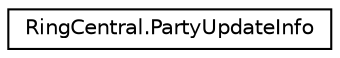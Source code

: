 digraph "Graphical Class Hierarchy"
{
 // LATEX_PDF_SIZE
  edge [fontname="Helvetica",fontsize="10",labelfontname="Helvetica",labelfontsize="10"];
  node [fontname="Helvetica",fontsize="10",shape=record];
  rankdir="LR";
  Node0 [label="RingCentral.PartyUpdateInfo",height=0.2,width=0.4,color="black", fillcolor="white", style="filled",URL="$classRingCentral_1_1PartyUpdateInfo.html",tooltip="Party update data"];
}

